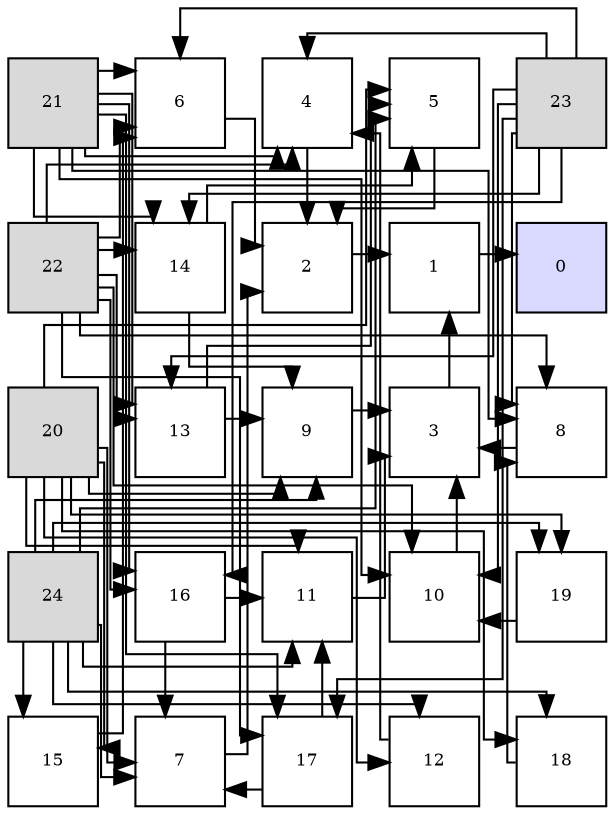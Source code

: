 digraph layout{
 rankdir=TB;
 splines=ortho;
 node [style=filled shape=square fixedsize=true width=0.6];
0[label="21", fontsize=8, fillcolor="#d9d9d9"];
1[label="6", fontsize=8, fillcolor="#ffffff"];
2[label="4", fontsize=8, fillcolor="#ffffff"];
3[label="5", fontsize=8, fillcolor="#ffffff"];
4[label="23", fontsize=8, fillcolor="#d9d9d9"];
5[label="22", fontsize=8, fillcolor="#d9d9d9"];
6[label="14", fontsize=8, fillcolor="#ffffff"];
7[label="2", fontsize=8, fillcolor="#ffffff"];
8[label="1", fontsize=8, fillcolor="#ffffff"];
9[label="0", fontsize=8, fillcolor="#d9d9ff"];
10[label="20", fontsize=8, fillcolor="#d9d9d9"];
11[label="13", fontsize=8, fillcolor="#ffffff"];
12[label="9", fontsize=8, fillcolor="#ffffff"];
13[label="3", fontsize=8, fillcolor="#ffffff"];
14[label="8", fontsize=8, fillcolor="#ffffff"];
15[label="24", fontsize=8, fillcolor="#d9d9d9"];
16[label="16", fontsize=8, fillcolor="#ffffff"];
17[label="11", fontsize=8, fillcolor="#ffffff"];
18[label="10", fontsize=8, fillcolor="#ffffff"];
19[label="19", fontsize=8, fillcolor="#ffffff"];
20[label="15", fontsize=8, fillcolor="#ffffff"];
21[label="7", fontsize=8, fillcolor="#ffffff"];
22[label="17", fontsize=8, fillcolor="#ffffff"];
23[label="12", fontsize=8, fillcolor="#ffffff"];
24[label="18", fontsize=8, fillcolor="#ffffff"];
edge [constraint=false, style=vis];8 -> 9;
7 -> 8;
13 -> 8;
2 -> 7;
3 -> 7;
1 -> 7;
21 -> 7;
14 -> 13;
12 -> 13;
18 -> 13;
17 -> 13;
23 -> 2;
0 -> 2;
5 -> 2;
4 -> 2;
11 -> 3;
6 -> 3;
10 -> 3;
15 -> 3;
20 -> 1;
0 -> 1;
5 -> 1;
4 -> 1;
16 -> 21;
22 -> 21;
10 -> 21;
15 -> 21;
24 -> 14;
0 -> 14;
5 -> 14;
4 -> 14;
11 -> 12;
6 -> 12;
10 -> 12;
15 -> 12;
19 -> 18;
0 -> 18;
5 -> 18;
4 -> 18;
16 -> 17;
22 -> 17;
10 -> 17;
15 -> 17;
10 -> 23;
15 -> 23;
0 -> 11;
5 -> 11;
4 -> 11;
0 -> 6;
5 -> 6;
4 -> 6;
10 -> 20;
15 -> 20;
0 -> 16;
5 -> 16;
4 -> 16;
0 -> 22;
5 -> 22;
4 -> 22;
10 -> 24;
15 -> 24;
10 -> 19;
15 -> 19;
edge [constraint=true, style=invis];
0 -> 5 -> 10 -> 15 -> 20;
1 -> 6 -> 11 -> 16 -> 21;
2 -> 7 -> 12 -> 17 -> 22;
3 -> 8 -> 13 -> 18 -> 23;
4 -> 9 -> 14 -> 19 -> 24;
rank = same {0 -> 1 -> 2 -> 3 -> 4};
rank = same {5 -> 6 -> 7 -> 8 -> 9};
rank = same {10 -> 11 -> 12 -> 13 -> 14};
rank = same {15 -> 16 -> 17 -> 18 -> 19};
rank = same {20 -> 21 -> 22 -> 23 -> 24};
}